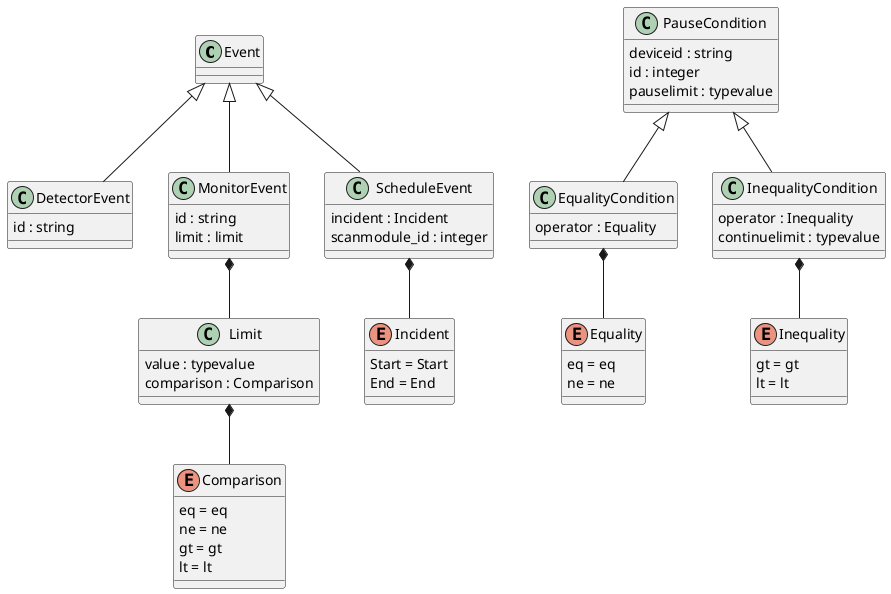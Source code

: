 @startuml
'https://plantuml.com/class-diagram

class Event {
}
Event <|-- DetectorEvent
Event <|-- MonitorEvent
Event <|-- ScheduleEvent

class DetectorEvent {
    id : string
}

class MonitorEvent {
    id : string
    limit : limit
}
MonitorEvent *-- Limit

class ScheduleEvent {
    incident : Incident
    scanmodule_id : integer
}
ScheduleEvent *-- Incident

enum Incident {
    Start = Start
    End = End
}

class Limit {
    value : typevalue
    comparison : Comparison
}
Limit *-- Comparison

enum Comparison {
    eq = eq
    ne = ne
    gt = gt
    lt = lt
}


class PauseCondition {
    deviceid : string
    id : integer
    pauselimit : typevalue
}
PauseCondition <|-- EqualityCondition
PauseCondition <|-- InequalityCondition

class EqualityCondition {
    operator : Equality
}
EqualityCondition *-- Equality

enum Equality {
    eq = eq
    ne = ne
}

class InequalityCondition {
    operator : Inequality
    continuelimit : typevalue
}
InequalityCondition *-- Inequality

enum Inequality {
    gt = gt
    lt = lt
}

@enduml